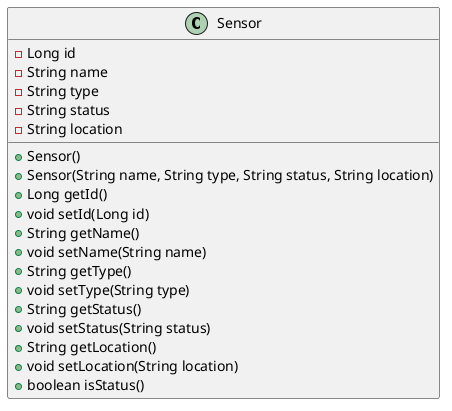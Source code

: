 @startuml {

    class Sensor {
        - Long id
        - String name
        - String type
        - String status
        - String location

        + Sensor()
        + Sensor(String name, String type, String status, String location)
        + Long getId()
        + void setId(Long id)
        + String getName()
        + void setName(String name)
        + String getType()
        + void setType(String type)
        + String getStatus()
        + void setStatus(String status)
        + String getLocation()
        + void setLocation(String location)
        + boolean isStatus()
    }
}

@enduml
